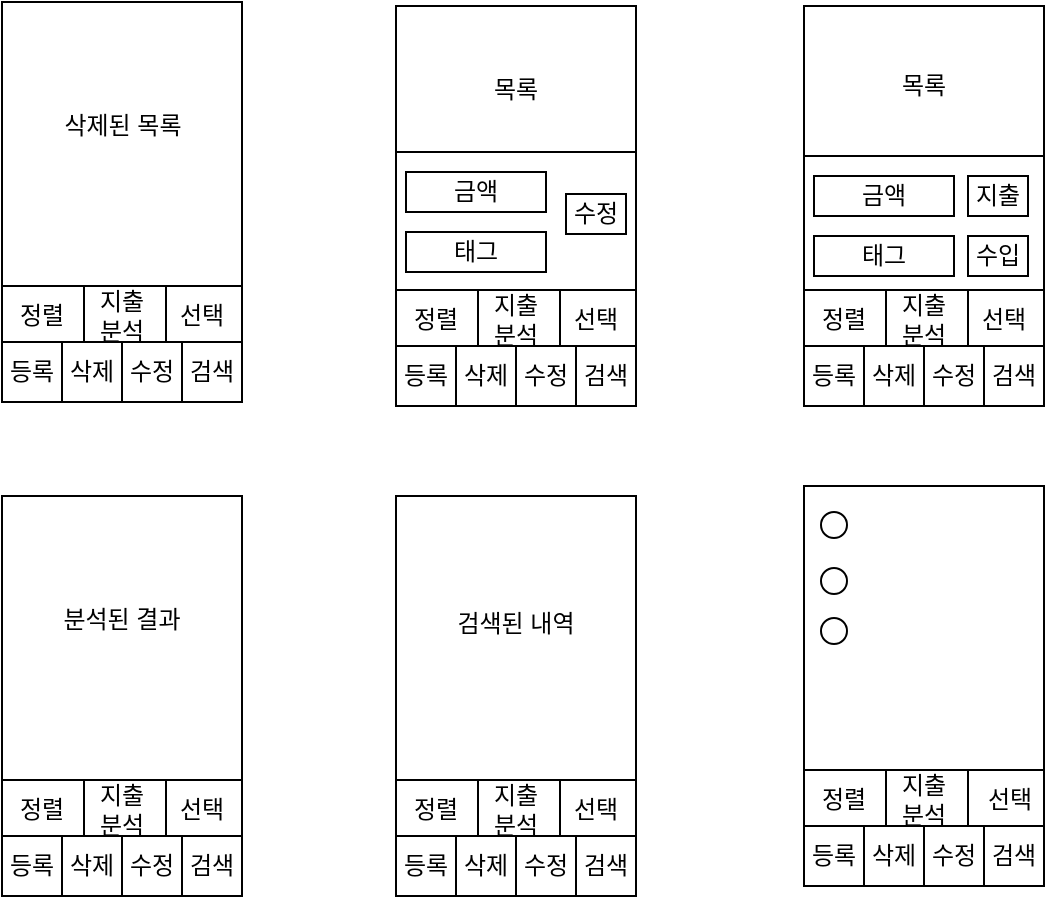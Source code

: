 <mxfile version="13.0.0" type="github"><diagram id="RA19QDw2kxvMbXLZVU28" name="Page-1"><mxGraphModel dx="1278" dy="622" grid="0" gridSize="10" guides="1" tooltips="1" connect="1" arrows="1" fold="1" page="1" pageScale="1" pageWidth="827" pageHeight="1169" background="none" math="0" shadow="0"><root><mxCell id="0"/><mxCell id="1" parent="0"/><mxCell id="1oV5z4_VyGAzQOt9NZKM-1" value="" style="rounded=0;whiteSpace=wrap;html=1;" vertex="1" parent="1"><mxGeometry x="70" y="190" width="120" height="200" as="geometry"/></mxCell><mxCell id="1oV5z4_VyGAzQOt9NZKM-2" value="" style="rounded=0;whiteSpace=wrap;html=1;" vertex="1" parent="1"><mxGeometry x="70" y="332" width="120" height="30" as="geometry"/></mxCell><mxCell id="1oV5z4_VyGAzQOt9NZKM-3" value="" style="rounded=0;whiteSpace=wrap;html=1;" vertex="1" parent="1"><mxGeometry x="70" y="360" width="120" height="30" as="geometry"/></mxCell><mxCell id="1oV5z4_VyGAzQOt9NZKM-7" value="" style="endArrow=none;html=1;" edge="1" parent="1"><mxGeometry width="50" height="50" relative="1" as="geometry"><mxPoint x="129.6" y="390" as="sourcePoint"/><mxPoint x="129.6" y="360" as="targetPoint"/></mxGeometry></mxCell><mxCell id="1oV5z4_VyGAzQOt9NZKM-8" value="" style="endArrow=none;html=1;entryX=0.25;entryY=0;entryDx=0;entryDy=0;exitX=0.25;exitY=1;exitDx=0;exitDy=0;" edge="1" parent="1"><mxGeometry width="50" height="50" relative="1" as="geometry"><mxPoint x="111" y="362" as="sourcePoint"/><mxPoint x="111" y="332" as="targetPoint"/></mxGeometry></mxCell><mxCell id="1oV5z4_VyGAzQOt9NZKM-9" value="" style="endArrow=none;html=1;entryX=0.75;entryY=0;entryDx=0;entryDy=0;exitX=0.75;exitY=1;exitDx=0;exitDy=0;" edge="1" parent="1"><mxGeometry width="50" height="50" relative="1" as="geometry"><mxPoint x="152" y="362" as="sourcePoint"/><mxPoint x="152" y="332" as="targetPoint"/></mxGeometry></mxCell><mxCell id="1oV5z4_VyGAzQOt9NZKM-10" value="정렬" style="text;html=1;strokeColor=none;fillColor=none;align=center;verticalAlign=middle;whiteSpace=wrap;rounded=0;" vertex="1" parent="1"><mxGeometry x="70" y="337" width="40" height="20" as="geometry"/></mxCell><mxCell id="1oV5z4_VyGAzQOt9NZKM-11" value="지출 &lt;br&gt;&lt;span style=&quot;font-family: monospace ; font-size: 0px&quot;&gt;%3CmxGraphModel%3E%3Croot%3E%3CmxCell%20id%3D%220%22%2F%3E%3CmxCell%20id%3D%221%22%20parent%3D%220%22%2F%3E%3CmxCell%20id%3D%222%22%20value%3D%22%EC%A0%95%EB%A0%AC%22%20style%3D%22text%3Bhtml%3D1%3BstrokeColor%3Dnone%3BfillColor%3Dnone%3Balign%3Dcenter%3BverticalAlign%3Dmiddle%3BwhiteSpace%3Dwrap%3Brounded%3D0%3B%22%20vertex%3D%221%22%20parent%3D%221%22%3E%3CmxGeometry%20x%3D%2270%22%20y%3D%22195%22%20width%3D%2240%22%20height%3D%2220%22%20as%3D%22geometry%22%2F%3E%3C%2FmxCell%3E%3C%2Froot%3E%3C%2FmxGraphModel%3E&lt;/span&gt;분석" style="text;html=1;strokeColor=none;fillColor=none;align=center;verticalAlign=middle;whiteSpace=wrap;rounded=0;" vertex="1" parent="1"><mxGeometry x="110" y="337" width="40" height="20" as="geometry"/></mxCell><mxCell id="1oV5z4_VyGAzQOt9NZKM-12" value="선택" style="text;html=1;strokeColor=none;fillColor=none;align=center;verticalAlign=middle;whiteSpace=wrap;rounded=0;" vertex="1" parent="1"><mxGeometry x="150" y="337" width="40" height="20" as="geometry"/></mxCell><mxCell id="1oV5z4_VyGAzQOt9NZKM-14" value="" style="rounded=0;whiteSpace=wrap;html=1;" vertex="1" parent="1"><mxGeometry x="70" y="360" width="120" height="30" as="geometry"/></mxCell><mxCell id="1oV5z4_VyGAzQOt9NZKM-15" value="" style="endArrow=none;html=1;entryX=0.25;entryY=0;entryDx=0;entryDy=0;" edge="1" parent="1" target="1oV5z4_VyGAzQOt9NZKM-14"><mxGeometry width="50" height="50" relative="1" as="geometry"><mxPoint x="100" y="390" as="sourcePoint"/><mxPoint x="97" y="360" as="targetPoint"/></mxGeometry></mxCell><mxCell id="1oV5z4_VyGAzQOt9NZKM-16" value="" style="endArrow=none;html=1;entryX=0.75;entryY=0;entryDx=0;entryDy=0;exitX=0.75;exitY=1;exitDx=0;exitDy=0;" edge="1" parent="1" source="1oV5z4_VyGAzQOt9NZKM-14" target="1oV5z4_VyGAzQOt9NZKM-14"><mxGeometry width="50" height="50" relative="1" as="geometry"><mxPoint x="152" y="390" as="sourcePoint"/><mxPoint x="152" y="360" as="targetPoint"/></mxGeometry></mxCell><mxCell id="1oV5z4_VyGAzQOt9NZKM-20" value="" style="endArrow=none;html=1;entryX=0.5;entryY=0;entryDx=0;entryDy=0;exitX=0.5;exitY=1;exitDx=0;exitDy=0;" edge="1" parent="1" source="1oV5z4_VyGAzQOt9NZKM-14" target="1oV5z4_VyGAzQOt9NZKM-14"><mxGeometry width="50" height="50" relative="1" as="geometry"><mxPoint x="110" y="400" as="sourcePoint"/><mxPoint x="110" y="370" as="targetPoint"/></mxGeometry></mxCell><mxCell id="1oV5z4_VyGAzQOt9NZKM-21" value="등록" style="text;html=1;strokeColor=none;fillColor=none;align=center;verticalAlign=middle;whiteSpace=wrap;rounded=0;" vertex="1" parent="1"><mxGeometry x="70" y="365" width="30" height="20" as="geometry"/></mxCell><mxCell id="1oV5z4_VyGAzQOt9NZKM-22" value="삭제" style="text;html=1;strokeColor=none;fillColor=none;align=center;verticalAlign=middle;whiteSpace=wrap;rounded=0;" vertex="1" parent="1"><mxGeometry x="100" y="365" width="30" height="20" as="geometry"/></mxCell><mxCell id="1oV5z4_VyGAzQOt9NZKM-23" value="수정" style="text;html=1;strokeColor=none;fillColor=none;align=center;verticalAlign=middle;whiteSpace=wrap;rounded=0;" vertex="1" parent="1"><mxGeometry x="130" y="365" width="30" height="20" as="geometry"/></mxCell><mxCell id="1oV5z4_VyGAzQOt9NZKM-24" value="검색" style="text;html=1;strokeColor=none;fillColor=none;align=center;verticalAlign=middle;whiteSpace=wrap;rounded=0;" vertex="1" parent="1"><mxGeometry x="160" y="365" width="30" height="20" as="geometry"/></mxCell><mxCell id="1oV5z4_VyGAzQOt9NZKM-25" value="삭제된 목록" style="text;html=1;strokeColor=none;fillColor=none;align=center;verticalAlign=middle;whiteSpace=wrap;rounded=0;" vertex="1" parent="1"><mxGeometry x="97.5" y="242" width="65" height="20" as="geometry"/></mxCell><mxCell id="1oV5z4_VyGAzQOt9NZKM-128" value="" style="rounded=0;whiteSpace=wrap;html=1;" vertex="1" parent="1"><mxGeometry x="70" y="437" width="120" height="200" as="geometry"/></mxCell><mxCell id="1oV5z4_VyGAzQOt9NZKM-129" value="" style="rounded=0;whiteSpace=wrap;html=1;" vertex="1" parent="1"><mxGeometry x="70" y="579" width="120" height="30" as="geometry"/></mxCell><mxCell id="1oV5z4_VyGAzQOt9NZKM-130" value="" style="rounded=0;whiteSpace=wrap;html=1;" vertex="1" parent="1"><mxGeometry x="70" y="607" width="120" height="30" as="geometry"/></mxCell><mxCell id="1oV5z4_VyGAzQOt9NZKM-131" value="" style="endArrow=none;html=1;" edge="1" parent="1"><mxGeometry width="50" height="50" relative="1" as="geometry"><mxPoint x="129.6" y="637" as="sourcePoint"/><mxPoint x="129.6" y="607" as="targetPoint"/></mxGeometry></mxCell><mxCell id="1oV5z4_VyGAzQOt9NZKM-132" value="" style="endArrow=none;html=1;entryX=0.25;entryY=0;entryDx=0;entryDy=0;exitX=0.25;exitY=1;exitDx=0;exitDy=0;" edge="1" parent="1"><mxGeometry width="50" height="50" relative="1" as="geometry"><mxPoint x="111" y="609" as="sourcePoint"/><mxPoint x="111" y="579" as="targetPoint"/></mxGeometry></mxCell><mxCell id="1oV5z4_VyGAzQOt9NZKM-133" value="" style="endArrow=none;html=1;entryX=0.75;entryY=0;entryDx=0;entryDy=0;exitX=0.75;exitY=1;exitDx=0;exitDy=0;" edge="1" parent="1"><mxGeometry width="50" height="50" relative="1" as="geometry"><mxPoint x="152" y="609" as="sourcePoint"/><mxPoint x="152" y="579" as="targetPoint"/></mxGeometry></mxCell><mxCell id="1oV5z4_VyGAzQOt9NZKM-134" value="정렬" style="text;html=1;strokeColor=none;fillColor=none;align=center;verticalAlign=middle;whiteSpace=wrap;rounded=0;" vertex="1" parent="1"><mxGeometry x="70" y="584" width="40" height="20" as="geometry"/></mxCell><mxCell id="1oV5z4_VyGAzQOt9NZKM-135" value="지출 &lt;br&gt;&lt;span style=&quot;font-family: monospace ; font-size: 0px&quot;&gt;%3CmxGraphModel%3E%3Croot%3E%3CmxCell%20id%3D%220%22%2F%3E%3CmxCell%20id%3D%221%22%20parent%3D%220%22%2F%3E%3CmxCell%20id%3D%222%22%20value%3D%22%EC%A0%95%EB%A0%AC%22%20style%3D%22text%3Bhtml%3D1%3BstrokeColor%3Dnone%3BfillColor%3Dnone%3Balign%3Dcenter%3BverticalAlign%3Dmiddle%3BwhiteSpace%3Dwrap%3Brounded%3D0%3B%22%20vertex%3D%221%22%20parent%3D%221%22%3E%3CmxGeometry%20x%3D%2270%22%20y%3D%22195%22%20width%3D%2240%22%20height%3D%2220%22%20as%3D%22geometry%22%2F%3E%3C%2FmxCell%3E%3C%2Froot%3E%3C%2FmxGraphModel%3E&lt;/span&gt;분석" style="text;html=1;strokeColor=none;fillColor=none;align=center;verticalAlign=middle;whiteSpace=wrap;rounded=0;" vertex="1" parent="1"><mxGeometry x="110" y="584" width="40" height="20" as="geometry"/></mxCell><mxCell id="1oV5z4_VyGAzQOt9NZKM-136" value="선택" style="text;html=1;strokeColor=none;fillColor=none;align=center;verticalAlign=middle;whiteSpace=wrap;rounded=0;" vertex="1" parent="1"><mxGeometry x="150" y="584" width="40" height="20" as="geometry"/></mxCell><mxCell id="1oV5z4_VyGAzQOt9NZKM-137" value="" style="rounded=0;whiteSpace=wrap;html=1;" vertex="1" parent="1"><mxGeometry x="70" y="607" width="120" height="30" as="geometry"/></mxCell><mxCell id="1oV5z4_VyGAzQOt9NZKM-138" value="" style="endArrow=none;html=1;entryX=0.25;entryY=0;entryDx=0;entryDy=0;" edge="1" parent="1" target="1oV5z4_VyGAzQOt9NZKM-137"><mxGeometry width="50" height="50" relative="1" as="geometry"><mxPoint x="100" y="637" as="sourcePoint"/><mxPoint x="97" y="607" as="targetPoint"/></mxGeometry></mxCell><mxCell id="1oV5z4_VyGAzQOt9NZKM-139" value="" style="endArrow=none;html=1;entryX=0.75;entryY=0;entryDx=0;entryDy=0;exitX=0.75;exitY=1;exitDx=0;exitDy=0;" edge="1" parent="1" source="1oV5z4_VyGAzQOt9NZKM-137" target="1oV5z4_VyGAzQOt9NZKM-137"><mxGeometry width="50" height="50" relative="1" as="geometry"><mxPoint x="152" y="637" as="sourcePoint"/><mxPoint x="152" y="607" as="targetPoint"/></mxGeometry></mxCell><mxCell id="1oV5z4_VyGAzQOt9NZKM-140" value="" style="endArrow=none;html=1;entryX=0.5;entryY=0;entryDx=0;entryDy=0;exitX=0.5;exitY=1;exitDx=0;exitDy=0;" edge="1" parent="1" source="1oV5z4_VyGAzQOt9NZKM-137" target="1oV5z4_VyGAzQOt9NZKM-137"><mxGeometry width="50" height="50" relative="1" as="geometry"><mxPoint x="110" y="647" as="sourcePoint"/><mxPoint x="110" y="617" as="targetPoint"/></mxGeometry></mxCell><mxCell id="1oV5z4_VyGAzQOt9NZKM-141" value="등록" style="text;html=1;strokeColor=none;fillColor=none;align=center;verticalAlign=middle;whiteSpace=wrap;rounded=0;" vertex="1" parent="1"><mxGeometry x="70" y="612" width="30" height="20" as="geometry"/></mxCell><mxCell id="1oV5z4_VyGAzQOt9NZKM-142" value="삭제" style="text;html=1;strokeColor=none;fillColor=none;align=center;verticalAlign=middle;whiteSpace=wrap;rounded=0;" vertex="1" parent="1"><mxGeometry x="100" y="612" width="30" height="20" as="geometry"/></mxCell><mxCell id="1oV5z4_VyGAzQOt9NZKM-143" value="수정" style="text;html=1;strokeColor=none;fillColor=none;align=center;verticalAlign=middle;whiteSpace=wrap;rounded=0;" vertex="1" parent="1"><mxGeometry x="130" y="612" width="30" height="20" as="geometry"/></mxCell><mxCell id="1oV5z4_VyGAzQOt9NZKM-144" value="검색" style="text;html=1;strokeColor=none;fillColor=none;align=center;verticalAlign=middle;whiteSpace=wrap;rounded=0;" vertex="1" parent="1"><mxGeometry x="160" y="612" width="30" height="20" as="geometry"/></mxCell><mxCell id="1oV5z4_VyGAzQOt9NZKM-145" value="분석된 결과" style="text;html=1;strokeColor=none;fillColor=none;align=center;verticalAlign=middle;whiteSpace=wrap;rounded=0;" vertex="1" parent="1"><mxGeometry x="99" y="489" width="62" height="20" as="geometry"/></mxCell><mxCell id="1oV5z4_VyGAzQOt9NZKM-146" value="" style="rounded=0;whiteSpace=wrap;html=1;" vertex="1" parent="1"><mxGeometry x="267" y="437" width="120" height="200" as="geometry"/></mxCell><mxCell id="1oV5z4_VyGAzQOt9NZKM-147" value="" style="rounded=0;whiteSpace=wrap;html=1;" vertex="1" parent="1"><mxGeometry x="267" y="579" width="120" height="30" as="geometry"/></mxCell><mxCell id="1oV5z4_VyGAzQOt9NZKM-148" value="" style="rounded=0;whiteSpace=wrap;html=1;" vertex="1" parent="1"><mxGeometry x="267" y="607" width="120" height="30" as="geometry"/></mxCell><mxCell id="1oV5z4_VyGAzQOt9NZKM-149" value="" style="endArrow=none;html=1;" edge="1" parent="1"><mxGeometry width="50" height="50" relative="1" as="geometry"><mxPoint x="326.6" y="637" as="sourcePoint"/><mxPoint x="326.6" y="607" as="targetPoint"/></mxGeometry></mxCell><mxCell id="1oV5z4_VyGAzQOt9NZKM-150" value="" style="endArrow=none;html=1;entryX=0.25;entryY=0;entryDx=0;entryDy=0;exitX=0.25;exitY=1;exitDx=0;exitDy=0;" edge="1" parent="1"><mxGeometry width="50" height="50" relative="1" as="geometry"><mxPoint x="308" y="609" as="sourcePoint"/><mxPoint x="308" y="579" as="targetPoint"/></mxGeometry></mxCell><mxCell id="1oV5z4_VyGAzQOt9NZKM-151" value="" style="endArrow=none;html=1;entryX=0.75;entryY=0;entryDx=0;entryDy=0;exitX=0.75;exitY=1;exitDx=0;exitDy=0;" edge="1" parent="1"><mxGeometry width="50" height="50" relative="1" as="geometry"><mxPoint x="349" y="609" as="sourcePoint"/><mxPoint x="349" y="579" as="targetPoint"/></mxGeometry></mxCell><mxCell id="1oV5z4_VyGAzQOt9NZKM-152" value="정렬" style="text;html=1;strokeColor=none;fillColor=none;align=center;verticalAlign=middle;whiteSpace=wrap;rounded=0;" vertex="1" parent="1"><mxGeometry x="267" y="584" width="40" height="20" as="geometry"/></mxCell><mxCell id="1oV5z4_VyGAzQOt9NZKM-153" value="지출 &lt;br&gt;&lt;span style=&quot;font-family: monospace ; font-size: 0px&quot;&gt;%3CmxGraphModel%3E%3Croot%3E%3CmxCell%20id%3D%220%22%2F%3E%3CmxCell%20id%3D%221%22%20parent%3D%220%22%2F%3E%3CmxCell%20id%3D%222%22%20value%3D%22%EC%A0%95%EB%A0%AC%22%20style%3D%22text%3Bhtml%3D1%3BstrokeColor%3Dnone%3BfillColor%3Dnone%3Balign%3Dcenter%3BverticalAlign%3Dmiddle%3BwhiteSpace%3Dwrap%3Brounded%3D0%3B%22%20vertex%3D%221%22%20parent%3D%221%22%3E%3CmxGeometry%20x%3D%2270%22%20y%3D%22195%22%20width%3D%2240%22%20height%3D%2220%22%20as%3D%22geometry%22%2F%3E%3C%2FmxCell%3E%3C%2Froot%3E%3C%2FmxGraphModel%3E&lt;/span&gt;분석" style="text;html=1;strokeColor=none;fillColor=none;align=center;verticalAlign=middle;whiteSpace=wrap;rounded=0;" vertex="1" parent="1"><mxGeometry x="307" y="584" width="40" height="20" as="geometry"/></mxCell><mxCell id="1oV5z4_VyGAzQOt9NZKM-154" value="선택" style="text;html=1;strokeColor=none;fillColor=none;align=center;verticalAlign=middle;whiteSpace=wrap;rounded=0;" vertex="1" parent="1"><mxGeometry x="347" y="584" width="40" height="20" as="geometry"/></mxCell><mxCell id="1oV5z4_VyGAzQOt9NZKM-155" value="" style="rounded=0;whiteSpace=wrap;html=1;" vertex="1" parent="1"><mxGeometry x="267" y="607" width="120" height="30" as="geometry"/></mxCell><mxCell id="1oV5z4_VyGAzQOt9NZKM-156" value="" style="endArrow=none;html=1;entryX=0.25;entryY=0;entryDx=0;entryDy=0;" edge="1" parent="1" target="1oV5z4_VyGAzQOt9NZKM-155"><mxGeometry width="50" height="50" relative="1" as="geometry"><mxPoint x="297" y="637" as="sourcePoint"/><mxPoint x="294" y="607" as="targetPoint"/></mxGeometry></mxCell><mxCell id="1oV5z4_VyGAzQOt9NZKM-157" value="" style="endArrow=none;html=1;entryX=0.75;entryY=0;entryDx=0;entryDy=0;exitX=0.75;exitY=1;exitDx=0;exitDy=0;" edge="1" parent="1" source="1oV5z4_VyGAzQOt9NZKM-155" target="1oV5z4_VyGAzQOt9NZKM-155"><mxGeometry width="50" height="50" relative="1" as="geometry"><mxPoint x="349" y="637" as="sourcePoint"/><mxPoint x="349" y="607" as="targetPoint"/></mxGeometry></mxCell><mxCell id="1oV5z4_VyGAzQOt9NZKM-158" value="" style="endArrow=none;html=1;entryX=0.5;entryY=0;entryDx=0;entryDy=0;exitX=0.5;exitY=1;exitDx=0;exitDy=0;" edge="1" parent="1" source="1oV5z4_VyGAzQOt9NZKM-155" target="1oV5z4_VyGAzQOt9NZKM-155"><mxGeometry width="50" height="50" relative="1" as="geometry"><mxPoint x="307" y="647" as="sourcePoint"/><mxPoint x="307" y="617" as="targetPoint"/></mxGeometry></mxCell><mxCell id="1oV5z4_VyGAzQOt9NZKM-159" value="등록" style="text;html=1;strokeColor=none;fillColor=none;align=center;verticalAlign=middle;whiteSpace=wrap;rounded=0;" vertex="1" parent="1"><mxGeometry x="267" y="612" width="30" height="20" as="geometry"/></mxCell><mxCell id="1oV5z4_VyGAzQOt9NZKM-160" value="삭제" style="text;html=1;strokeColor=none;fillColor=none;align=center;verticalAlign=middle;whiteSpace=wrap;rounded=0;" vertex="1" parent="1"><mxGeometry x="297" y="612" width="30" height="20" as="geometry"/></mxCell><mxCell id="1oV5z4_VyGAzQOt9NZKM-161" value="수정" style="text;html=1;strokeColor=none;fillColor=none;align=center;verticalAlign=middle;whiteSpace=wrap;rounded=0;" vertex="1" parent="1"><mxGeometry x="327" y="612" width="30" height="20" as="geometry"/></mxCell><mxCell id="1oV5z4_VyGAzQOt9NZKM-162" value="검색" style="text;html=1;strokeColor=none;fillColor=none;align=center;verticalAlign=middle;whiteSpace=wrap;rounded=0;" vertex="1" parent="1"><mxGeometry x="357" y="612" width="30" height="20" as="geometry"/></mxCell><mxCell id="1oV5z4_VyGAzQOt9NZKM-163" value="검색된 내역" style="text;html=1;strokeColor=none;fillColor=none;align=center;verticalAlign=middle;whiteSpace=wrap;rounded=0;" vertex="1" parent="1"><mxGeometry x="295" y="491" width="64" height="20" as="geometry"/></mxCell><mxCell id="1oV5z4_VyGAzQOt9NZKM-164" value="" style="rounded=0;whiteSpace=wrap;html=1;" vertex="1" parent="1"><mxGeometry x="471" y="192" width="120" height="200" as="geometry"/></mxCell><mxCell id="1oV5z4_VyGAzQOt9NZKM-165" value="" style="rounded=0;whiteSpace=wrap;html=1;" vertex="1" parent="1"><mxGeometry x="471" y="334" width="120" height="30" as="geometry"/></mxCell><mxCell id="1oV5z4_VyGAzQOt9NZKM-166" value="" style="rounded=0;whiteSpace=wrap;html=1;" vertex="1" parent="1"><mxGeometry x="471" y="362" width="120" height="30" as="geometry"/></mxCell><mxCell id="1oV5z4_VyGAzQOt9NZKM-167" value="" style="endArrow=none;html=1;" edge="1" parent="1"><mxGeometry width="50" height="50" relative="1" as="geometry"><mxPoint x="530.6" y="392" as="sourcePoint"/><mxPoint x="530.6" y="362" as="targetPoint"/></mxGeometry></mxCell><mxCell id="1oV5z4_VyGAzQOt9NZKM-168" value="" style="endArrow=none;html=1;entryX=0.25;entryY=0;entryDx=0;entryDy=0;exitX=0.25;exitY=1;exitDx=0;exitDy=0;" edge="1" parent="1"><mxGeometry width="50" height="50" relative="1" as="geometry"><mxPoint x="512" y="364" as="sourcePoint"/><mxPoint x="512" y="334" as="targetPoint"/></mxGeometry></mxCell><mxCell id="1oV5z4_VyGAzQOt9NZKM-169" value="" style="endArrow=none;html=1;entryX=0.75;entryY=0;entryDx=0;entryDy=0;exitX=0.75;exitY=1;exitDx=0;exitDy=0;" edge="1" parent="1"><mxGeometry width="50" height="50" relative="1" as="geometry"><mxPoint x="553" y="364" as="sourcePoint"/><mxPoint x="553" y="334" as="targetPoint"/></mxGeometry></mxCell><mxCell id="1oV5z4_VyGAzQOt9NZKM-170" value="정렬" style="text;html=1;strokeColor=none;fillColor=none;align=center;verticalAlign=middle;whiteSpace=wrap;rounded=0;" vertex="1" parent="1"><mxGeometry x="471" y="339" width="40" height="20" as="geometry"/></mxCell><mxCell id="1oV5z4_VyGAzQOt9NZKM-171" value="지출 &lt;br&gt;&lt;span style=&quot;font-family: monospace ; font-size: 0px&quot;&gt;%3CmxGraphModel%3E%3Croot%3E%3CmxCell%20id%3D%220%22%2F%3E%3CmxCell%20id%3D%221%22%20parent%3D%220%22%2F%3E%3CmxCell%20id%3D%222%22%20value%3D%22%EC%A0%95%EB%A0%AC%22%20style%3D%22text%3Bhtml%3D1%3BstrokeColor%3Dnone%3BfillColor%3Dnone%3Balign%3Dcenter%3BverticalAlign%3Dmiddle%3BwhiteSpace%3Dwrap%3Brounded%3D0%3B%22%20vertex%3D%221%22%20parent%3D%221%22%3E%3CmxGeometry%20x%3D%2270%22%20y%3D%22195%22%20width%3D%2240%22%20height%3D%2220%22%20as%3D%22geometry%22%2F%3E%3C%2FmxCell%3E%3C%2Froot%3E%3C%2FmxGraphModel%3E&lt;/span&gt;분석" style="text;html=1;strokeColor=none;fillColor=none;align=center;verticalAlign=middle;whiteSpace=wrap;rounded=0;" vertex="1" parent="1"><mxGeometry x="511" y="339" width="40" height="20" as="geometry"/></mxCell><mxCell id="1oV5z4_VyGAzQOt9NZKM-172" value="선택" style="text;html=1;strokeColor=none;fillColor=none;align=center;verticalAlign=middle;whiteSpace=wrap;rounded=0;" vertex="1" parent="1"><mxGeometry x="551" y="339" width="40" height="20" as="geometry"/></mxCell><mxCell id="1oV5z4_VyGAzQOt9NZKM-173" value="" style="rounded=0;whiteSpace=wrap;html=1;" vertex="1" parent="1"><mxGeometry x="471" y="362" width="120" height="30" as="geometry"/></mxCell><mxCell id="1oV5z4_VyGAzQOt9NZKM-174" value="" style="endArrow=none;html=1;entryX=0.25;entryY=0;entryDx=0;entryDy=0;" edge="1" parent="1" target="1oV5z4_VyGAzQOt9NZKM-173"><mxGeometry width="50" height="50" relative="1" as="geometry"><mxPoint x="501" y="392" as="sourcePoint"/><mxPoint x="498" y="362" as="targetPoint"/></mxGeometry></mxCell><mxCell id="1oV5z4_VyGAzQOt9NZKM-175" value="" style="endArrow=none;html=1;entryX=0.75;entryY=0;entryDx=0;entryDy=0;exitX=0.75;exitY=1;exitDx=0;exitDy=0;" edge="1" parent="1" source="1oV5z4_VyGAzQOt9NZKM-173" target="1oV5z4_VyGAzQOt9NZKM-173"><mxGeometry width="50" height="50" relative="1" as="geometry"><mxPoint x="553" y="392" as="sourcePoint"/><mxPoint x="553" y="362" as="targetPoint"/></mxGeometry></mxCell><mxCell id="1oV5z4_VyGAzQOt9NZKM-176" value="" style="endArrow=none;html=1;entryX=0.5;entryY=0;entryDx=0;entryDy=0;exitX=0.5;exitY=1;exitDx=0;exitDy=0;" edge="1" parent="1" source="1oV5z4_VyGAzQOt9NZKM-173" target="1oV5z4_VyGAzQOt9NZKM-173"><mxGeometry width="50" height="50" relative="1" as="geometry"><mxPoint x="511" y="402" as="sourcePoint"/><mxPoint x="511" y="372" as="targetPoint"/></mxGeometry></mxCell><mxCell id="1oV5z4_VyGAzQOt9NZKM-177" value="등록" style="text;html=1;strokeColor=none;fillColor=none;align=center;verticalAlign=middle;whiteSpace=wrap;rounded=0;" vertex="1" parent="1"><mxGeometry x="471" y="367" width="30" height="20" as="geometry"/></mxCell><mxCell id="1oV5z4_VyGAzQOt9NZKM-178" value="삭제" style="text;html=1;strokeColor=none;fillColor=none;align=center;verticalAlign=middle;whiteSpace=wrap;rounded=0;" vertex="1" parent="1"><mxGeometry x="501" y="367" width="30" height="20" as="geometry"/></mxCell><mxCell id="1oV5z4_VyGAzQOt9NZKM-179" value="수정" style="text;html=1;strokeColor=none;fillColor=none;align=center;verticalAlign=middle;whiteSpace=wrap;rounded=0;" vertex="1" parent="1"><mxGeometry x="531" y="367" width="30" height="20" as="geometry"/></mxCell><mxCell id="1oV5z4_VyGAzQOt9NZKM-180" value="검색" style="text;html=1;strokeColor=none;fillColor=none;align=center;verticalAlign=middle;whiteSpace=wrap;rounded=0;" vertex="1" parent="1"><mxGeometry x="561" y="367" width="30" height="20" as="geometry"/></mxCell><mxCell id="1oV5z4_VyGAzQOt9NZKM-181" value="목록" style="text;html=1;strokeColor=none;fillColor=none;align=center;verticalAlign=middle;whiteSpace=wrap;rounded=0;" vertex="1" parent="1"><mxGeometry x="516" y="222" width="30" height="20" as="geometry"/></mxCell><mxCell id="1oV5z4_VyGAzQOt9NZKM-182" value="" style="endArrow=none;html=1;exitX=0;exitY=0.5;exitDx=0;exitDy=0;entryX=1;entryY=0.5;entryDx=0;entryDy=0;" edge="1" parent="1"><mxGeometry width="50" height="50" relative="1" as="geometry"><mxPoint x="471" y="267" as="sourcePoint"/><mxPoint x="591" y="267" as="targetPoint"/></mxGeometry></mxCell><mxCell id="1oV5z4_VyGAzQOt9NZKM-183" value="금액" style="rounded=0;whiteSpace=wrap;html=1;" vertex="1" parent="1"><mxGeometry x="476" y="277" width="70" height="20" as="geometry"/></mxCell><mxCell id="1oV5z4_VyGAzQOt9NZKM-184" value="지출" style="rounded=0;whiteSpace=wrap;html=1;" vertex="1" parent="1"><mxGeometry x="553" y="277" width="30" height="20" as="geometry"/></mxCell><mxCell id="1oV5z4_VyGAzQOt9NZKM-185" value="태그" style="rounded=0;whiteSpace=wrap;html=1;" vertex="1" parent="1"><mxGeometry x="476" y="307" width="70" height="20" as="geometry"/></mxCell><mxCell id="1oV5z4_VyGAzQOt9NZKM-186" value="수입" style="rounded=0;whiteSpace=wrap;html=1;" vertex="1" parent="1"><mxGeometry x="553" y="307" width="30" height="20" as="geometry"/></mxCell><mxCell id="1oV5z4_VyGAzQOt9NZKM-192" value="" style="rounded=0;whiteSpace=wrap;html=1;" vertex="1" parent="1"><mxGeometry x="267" y="192" width="120" height="200" as="geometry"/></mxCell><mxCell id="1oV5z4_VyGAzQOt9NZKM-193" value="" style="rounded=0;whiteSpace=wrap;html=1;" vertex="1" parent="1"><mxGeometry x="267" y="334" width="120" height="30" as="geometry"/></mxCell><mxCell id="1oV5z4_VyGAzQOt9NZKM-194" value="" style="rounded=0;whiteSpace=wrap;html=1;" vertex="1" parent="1"><mxGeometry x="267" y="362" width="120" height="30" as="geometry"/></mxCell><mxCell id="1oV5z4_VyGAzQOt9NZKM-195" value="" style="endArrow=none;html=1;" edge="1" parent="1"><mxGeometry width="50" height="50" relative="1" as="geometry"><mxPoint x="326.6" y="392" as="sourcePoint"/><mxPoint x="326.6" y="362" as="targetPoint"/></mxGeometry></mxCell><mxCell id="1oV5z4_VyGAzQOt9NZKM-196" value="" style="endArrow=none;html=1;entryX=0.25;entryY=0;entryDx=0;entryDy=0;exitX=0.25;exitY=1;exitDx=0;exitDy=0;" edge="1" parent="1"><mxGeometry width="50" height="50" relative="1" as="geometry"><mxPoint x="308" y="364" as="sourcePoint"/><mxPoint x="308" y="334" as="targetPoint"/></mxGeometry></mxCell><mxCell id="1oV5z4_VyGAzQOt9NZKM-197" value="" style="endArrow=none;html=1;entryX=0.75;entryY=0;entryDx=0;entryDy=0;exitX=0.75;exitY=1;exitDx=0;exitDy=0;" edge="1" parent="1"><mxGeometry width="50" height="50" relative="1" as="geometry"><mxPoint x="349" y="364" as="sourcePoint"/><mxPoint x="349" y="334" as="targetPoint"/></mxGeometry></mxCell><mxCell id="1oV5z4_VyGAzQOt9NZKM-198" value="정렬" style="text;html=1;strokeColor=none;fillColor=none;align=center;verticalAlign=middle;whiteSpace=wrap;rounded=0;" vertex="1" parent="1"><mxGeometry x="267" y="339" width="40" height="20" as="geometry"/></mxCell><mxCell id="1oV5z4_VyGAzQOt9NZKM-199" value="지출 &lt;br&gt;&lt;span style=&quot;font-family: monospace ; font-size: 0px&quot;&gt;%3CmxGraphModel%3E%3Croot%3E%3CmxCell%20id%3D%220%22%2F%3E%3CmxCell%20id%3D%221%22%20parent%3D%220%22%2F%3E%3CmxCell%20id%3D%222%22%20value%3D%22%EC%A0%95%EB%A0%AC%22%20style%3D%22text%3Bhtml%3D1%3BstrokeColor%3Dnone%3BfillColor%3Dnone%3Balign%3Dcenter%3BverticalAlign%3Dmiddle%3BwhiteSpace%3Dwrap%3Brounded%3D0%3B%22%20vertex%3D%221%22%20parent%3D%221%22%3E%3CmxGeometry%20x%3D%2270%22%20y%3D%22195%22%20width%3D%2240%22%20height%3D%2220%22%20as%3D%22geometry%22%2F%3E%3C%2FmxCell%3E%3C%2Froot%3E%3C%2FmxGraphModel%3E&lt;/span&gt;분석" style="text;html=1;strokeColor=none;fillColor=none;align=center;verticalAlign=middle;whiteSpace=wrap;rounded=0;" vertex="1" parent="1"><mxGeometry x="307" y="339" width="40" height="20" as="geometry"/></mxCell><mxCell id="1oV5z4_VyGAzQOt9NZKM-200" value="선택" style="text;html=1;strokeColor=none;fillColor=none;align=center;verticalAlign=middle;whiteSpace=wrap;rounded=0;" vertex="1" parent="1"><mxGeometry x="347" y="339" width="40" height="20" as="geometry"/></mxCell><mxCell id="1oV5z4_VyGAzQOt9NZKM-201" value="" style="rounded=0;whiteSpace=wrap;html=1;" vertex="1" parent="1"><mxGeometry x="267" y="362" width="120" height="30" as="geometry"/></mxCell><mxCell id="1oV5z4_VyGAzQOt9NZKM-202" value="" style="endArrow=none;html=1;entryX=0.25;entryY=0;entryDx=0;entryDy=0;" edge="1" parent="1" target="1oV5z4_VyGAzQOt9NZKM-201"><mxGeometry width="50" height="50" relative="1" as="geometry"><mxPoint x="297" y="392" as="sourcePoint"/><mxPoint x="294" y="362" as="targetPoint"/></mxGeometry></mxCell><mxCell id="1oV5z4_VyGAzQOt9NZKM-203" value="" style="endArrow=none;html=1;entryX=0.75;entryY=0;entryDx=0;entryDy=0;exitX=0.75;exitY=1;exitDx=0;exitDy=0;" edge="1" parent="1" source="1oV5z4_VyGAzQOt9NZKM-201" target="1oV5z4_VyGAzQOt9NZKM-201"><mxGeometry width="50" height="50" relative="1" as="geometry"><mxPoint x="349" y="392" as="sourcePoint"/><mxPoint x="349" y="362" as="targetPoint"/></mxGeometry></mxCell><mxCell id="1oV5z4_VyGAzQOt9NZKM-204" value="" style="endArrow=none;html=1;entryX=0.5;entryY=0;entryDx=0;entryDy=0;exitX=0.5;exitY=1;exitDx=0;exitDy=0;" edge="1" parent="1" source="1oV5z4_VyGAzQOt9NZKM-201" target="1oV5z4_VyGAzQOt9NZKM-201"><mxGeometry width="50" height="50" relative="1" as="geometry"><mxPoint x="307" y="402" as="sourcePoint"/><mxPoint x="307" y="372" as="targetPoint"/></mxGeometry></mxCell><mxCell id="1oV5z4_VyGAzQOt9NZKM-205" value="등록" style="text;html=1;strokeColor=none;fillColor=none;align=center;verticalAlign=middle;whiteSpace=wrap;rounded=0;" vertex="1" parent="1"><mxGeometry x="267" y="367" width="30" height="20" as="geometry"/></mxCell><mxCell id="1oV5z4_VyGAzQOt9NZKM-206" value="삭제" style="text;html=1;strokeColor=none;fillColor=none;align=center;verticalAlign=middle;whiteSpace=wrap;rounded=0;" vertex="1" parent="1"><mxGeometry x="297" y="367" width="30" height="20" as="geometry"/></mxCell><mxCell id="1oV5z4_VyGAzQOt9NZKM-207" value="수정" style="text;html=1;strokeColor=none;fillColor=none;align=center;verticalAlign=middle;whiteSpace=wrap;rounded=0;" vertex="1" parent="1"><mxGeometry x="327" y="367" width="30" height="20" as="geometry"/></mxCell><mxCell id="1oV5z4_VyGAzQOt9NZKM-208" value="검색" style="text;html=1;strokeColor=none;fillColor=none;align=center;verticalAlign=middle;whiteSpace=wrap;rounded=0;" vertex="1" parent="1"><mxGeometry x="357" y="367" width="30" height="20" as="geometry"/></mxCell><mxCell id="1oV5z4_VyGAzQOt9NZKM-209" value="목록" style="text;html=1;strokeColor=none;fillColor=none;align=center;verticalAlign=middle;whiteSpace=wrap;rounded=0;" vertex="1" parent="1"><mxGeometry x="312" y="224" width="30" height="20" as="geometry"/></mxCell><mxCell id="1oV5z4_VyGAzQOt9NZKM-210" value="" style="endArrow=none;html=1;exitX=0;exitY=0.5;exitDx=0;exitDy=0;entryX=1;entryY=0.5;entryDx=0;entryDy=0;" edge="1" parent="1"><mxGeometry width="50" height="50" relative="1" as="geometry"><mxPoint x="267" y="265" as="sourcePoint"/><mxPoint x="387" y="265" as="targetPoint"/></mxGeometry></mxCell><mxCell id="1oV5z4_VyGAzQOt9NZKM-211" value="금액" style="rounded=0;whiteSpace=wrap;html=1;" vertex="1" parent="1"><mxGeometry x="272" y="275" width="70" height="20" as="geometry"/></mxCell><mxCell id="1oV5z4_VyGAzQOt9NZKM-212" value="태그" style="rounded=0;whiteSpace=wrap;html=1;" vertex="1" parent="1"><mxGeometry x="272" y="305" width="70" height="20" as="geometry"/></mxCell><mxCell id="1oV5z4_VyGAzQOt9NZKM-213" value="수정" style="rounded=0;whiteSpace=wrap;html=1;" vertex="1" parent="1"><mxGeometry x="352" y="286" width="30" height="20" as="geometry"/></mxCell><mxCell id="1oV5z4_VyGAzQOt9NZKM-214" value="" style="rounded=0;whiteSpace=wrap;html=1;" vertex="1" parent="1"><mxGeometry x="471" y="432" width="120" height="200" as="geometry"/></mxCell><mxCell id="1oV5z4_VyGAzQOt9NZKM-215" value="" style="rounded=0;whiteSpace=wrap;html=1;" vertex="1" parent="1"><mxGeometry x="471" y="574" width="120" height="30" as="geometry"/></mxCell><mxCell id="1oV5z4_VyGAzQOt9NZKM-216" value="" style="rounded=0;whiteSpace=wrap;html=1;" vertex="1" parent="1"><mxGeometry x="471" y="602" width="120" height="30" as="geometry"/></mxCell><mxCell id="1oV5z4_VyGAzQOt9NZKM-217" value="" style="endArrow=none;html=1;" edge="1" parent="1"><mxGeometry width="50" height="50" relative="1" as="geometry"><mxPoint x="530.6" y="632" as="sourcePoint"/><mxPoint x="530.6" y="602" as="targetPoint"/></mxGeometry></mxCell><mxCell id="1oV5z4_VyGAzQOt9NZKM-218" value="" style="endArrow=none;html=1;entryX=0.25;entryY=0;entryDx=0;entryDy=0;exitX=0.25;exitY=1;exitDx=0;exitDy=0;" edge="1" parent="1"><mxGeometry width="50" height="50" relative="1" as="geometry"><mxPoint x="512" y="604" as="sourcePoint"/><mxPoint x="512" y="574" as="targetPoint"/></mxGeometry></mxCell><mxCell id="1oV5z4_VyGAzQOt9NZKM-219" value="" style="endArrow=none;html=1;entryX=0.75;entryY=0;entryDx=0;entryDy=0;exitX=0.75;exitY=1;exitDx=0;exitDy=0;" edge="1" parent="1"><mxGeometry width="50" height="50" relative="1" as="geometry"><mxPoint x="553" y="604" as="sourcePoint"/><mxPoint x="553" y="574" as="targetPoint"/></mxGeometry></mxCell><mxCell id="1oV5z4_VyGAzQOt9NZKM-220" value="정렬" style="text;html=1;strokeColor=none;fillColor=none;align=center;verticalAlign=middle;whiteSpace=wrap;rounded=0;" vertex="1" parent="1"><mxGeometry x="471" y="579" width="40" height="20" as="geometry"/></mxCell><mxCell id="1oV5z4_VyGAzQOt9NZKM-221" value="지출 &lt;br&gt;&lt;span style=&quot;font-family: monospace ; font-size: 0px&quot;&gt;%3CmxGraphModel%3E%3Croot%3E%3CmxCell%20id%3D%220%22%2F%3E%3CmxCell%20id%3D%221%22%20parent%3D%220%22%2F%3E%3CmxCell%20id%3D%222%22%20value%3D%22%EC%A0%95%EB%A0%AC%22%20style%3D%22text%3Bhtml%3D1%3BstrokeColor%3Dnone%3BfillColor%3Dnone%3Balign%3Dcenter%3BverticalAlign%3Dmiddle%3BwhiteSpace%3Dwrap%3Brounded%3D0%3B%22%20vertex%3D%221%22%20parent%3D%221%22%3E%3CmxGeometry%20x%3D%2270%22%20y%3D%22195%22%20width%3D%2240%22%20height%3D%2220%22%20as%3D%22geometry%22%2F%3E%3C%2FmxCell%3E%3C%2Froot%3E%3C%2FmxGraphModel%3E&lt;/span&gt;분석" style="text;html=1;strokeColor=none;fillColor=none;align=center;verticalAlign=middle;whiteSpace=wrap;rounded=0;" vertex="1" parent="1"><mxGeometry x="511" y="579" width="40" height="20" as="geometry"/></mxCell><mxCell id="1oV5z4_VyGAzQOt9NZKM-222" value="선택" style="text;html=1;strokeColor=none;fillColor=none;align=center;verticalAlign=middle;whiteSpace=wrap;rounded=0;" vertex="1" parent="1"><mxGeometry x="554" y="579" width="40" height="20" as="geometry"/></mxCell><mxCell id="1oV5z4_VyGAzQOt9NZKM-223" value="" style="rounded=0;whiteSpace=wrap;html=1;" vertex="1" parent="1"><mxGeometry x="471" y="602" width="120" height="30" as="geometry"/></mxCell><mxCell id="1oV5z4_VyGAzQOt9NZKM-224" value="" style="endArrow=none;html=1;entryX=0.25;entryY=0;entryDx=0;entryDy=0;" edge="1" parent="1" target="1oV5z4_VyGAzQOt9NZKM-223"><mxGeometry width="50" height="50" relative="1" as="geometry"><mxPoint x="501" y="632" as="sourcePoint"/><mxPoint x="498" y="602" as="targetPoint"/></mxGeometry></mxCell><mxCell id="1oV5z4_VyGAzQOt9NZKM-225" value="" style="endArrow=none;html=1;entryX=0.75;entryY=0;entryDx=0;entryDy=0;exitX=0.75;exitY=1;exitDx=0;exitDy=0;" edge="1" parent="1" source="1oV5z4_VyGAzQOt9NZKM-223" target="1oV5z4_VyGAzQOt9NZKM-223"><mxGeometry width="50" height="50" relative="1" as="geometry"><mxPoint x="553" y="632" as="sourcePoint"/><mxPoint x="553" y="602" as="targetPoint"/></mxGeometry></mxCell><mxCell id="1oV5z4_VyGAzQOt9NZKM-226" value="" style="endArrow=none;html=1;entryX=0.5;entryY=0;entryDx=0;entryDy=0;exitX=0.5;exitY=1;exitDx=0;exitDy=0;" edge="1" parent="1" source="1oV5z4_VyGAzQOt9NZKM-223" target="1oV5z4_VyGAzQOt9NZKM-223"><mxGeometry width="50" height="50" relative="1" as="geometry"><mxPoint x="511" y="642" as="sourcePoint"/><mxPoint x="511" y="612" as="targetPoint"/></mxGeometry></mxCell><mxCell id="1oV5z4_VyGAzQOt9NZKM-227" value="등록" style="text;html=1;strokeColor=none;fillColor=none;align=center;verticalAlign=middle;whiteSpace=wrap;rounded=0;" vertex="1" parent="1"><mxGeometry x="471" y="607" width="30" height="20" as="geometry"/></mxCell><mxCell id="1oV5z4_VyGAzQOt9NZKM-228" value="삭제" style="text;html=1;strokeColor=none;fillColor=none;align=center;verticalAlign=middle;whiteSpace=wrap;rounded=0;" vertex="1" parent="1"><mxGeometry x="501" y="607" width="30" height="20" as="geometry"/></mxCell><mxCell id="1oV5z4_VyGAzQOt9NZKM-229" value="수정" style="text;html=1;strokeColor=none;fillColor=none;align=center;verticalAlign=middle;whiteSpace=wrap;rounded=0;" vertex="1" parent="1"><mxGeometry x="531" y="607" width="30" height="20" as="geometry"/></mxCell><mxCell id="1oV5z4_VyGAzQOt9NZKM-230" value="검색" style="text;html=1;strokeColor=none;fillColor=none;align=center;verticalAlign=middle;whiteSpace=wrap;rounded=0;" vertex="1" parent="1"><mxGeometry x="561" y="607" width="30" height="20" as="geometry"/></mxCell><mxCell id="1oV5z4_VyGAzQOt9NZKM-232" value="" style="ellipse;whiteSpace=wrap;html=1;aspect=fixed;" vertex="1" parent="1"><mxGeometry x="479.5" y="445" width="13" height="13" as="geometry"/></mxCell><mxCell id="1oV5z4_VyGAzQOt9NZKM-233" value="" style="ellipse;whiteSpace=wrap;html=1;aspect=fixed;" vertex="1" parent="1"><mxGeometry x="479.5" y="473" width="13" height="13" as="geometry"/></mxCell><mxCell id="1oV5z4_VyGAzQOt9NZKM-234" value="" style="ellipse;whiteSpace=wrap;html=1;aspect=fixed;" vertex="1" parent="1"><mxGeometry x="479.5" y="498" width="13" height="13" as="geometry"/></mxCell></root></mxGraphModel></diagram></mxfile>